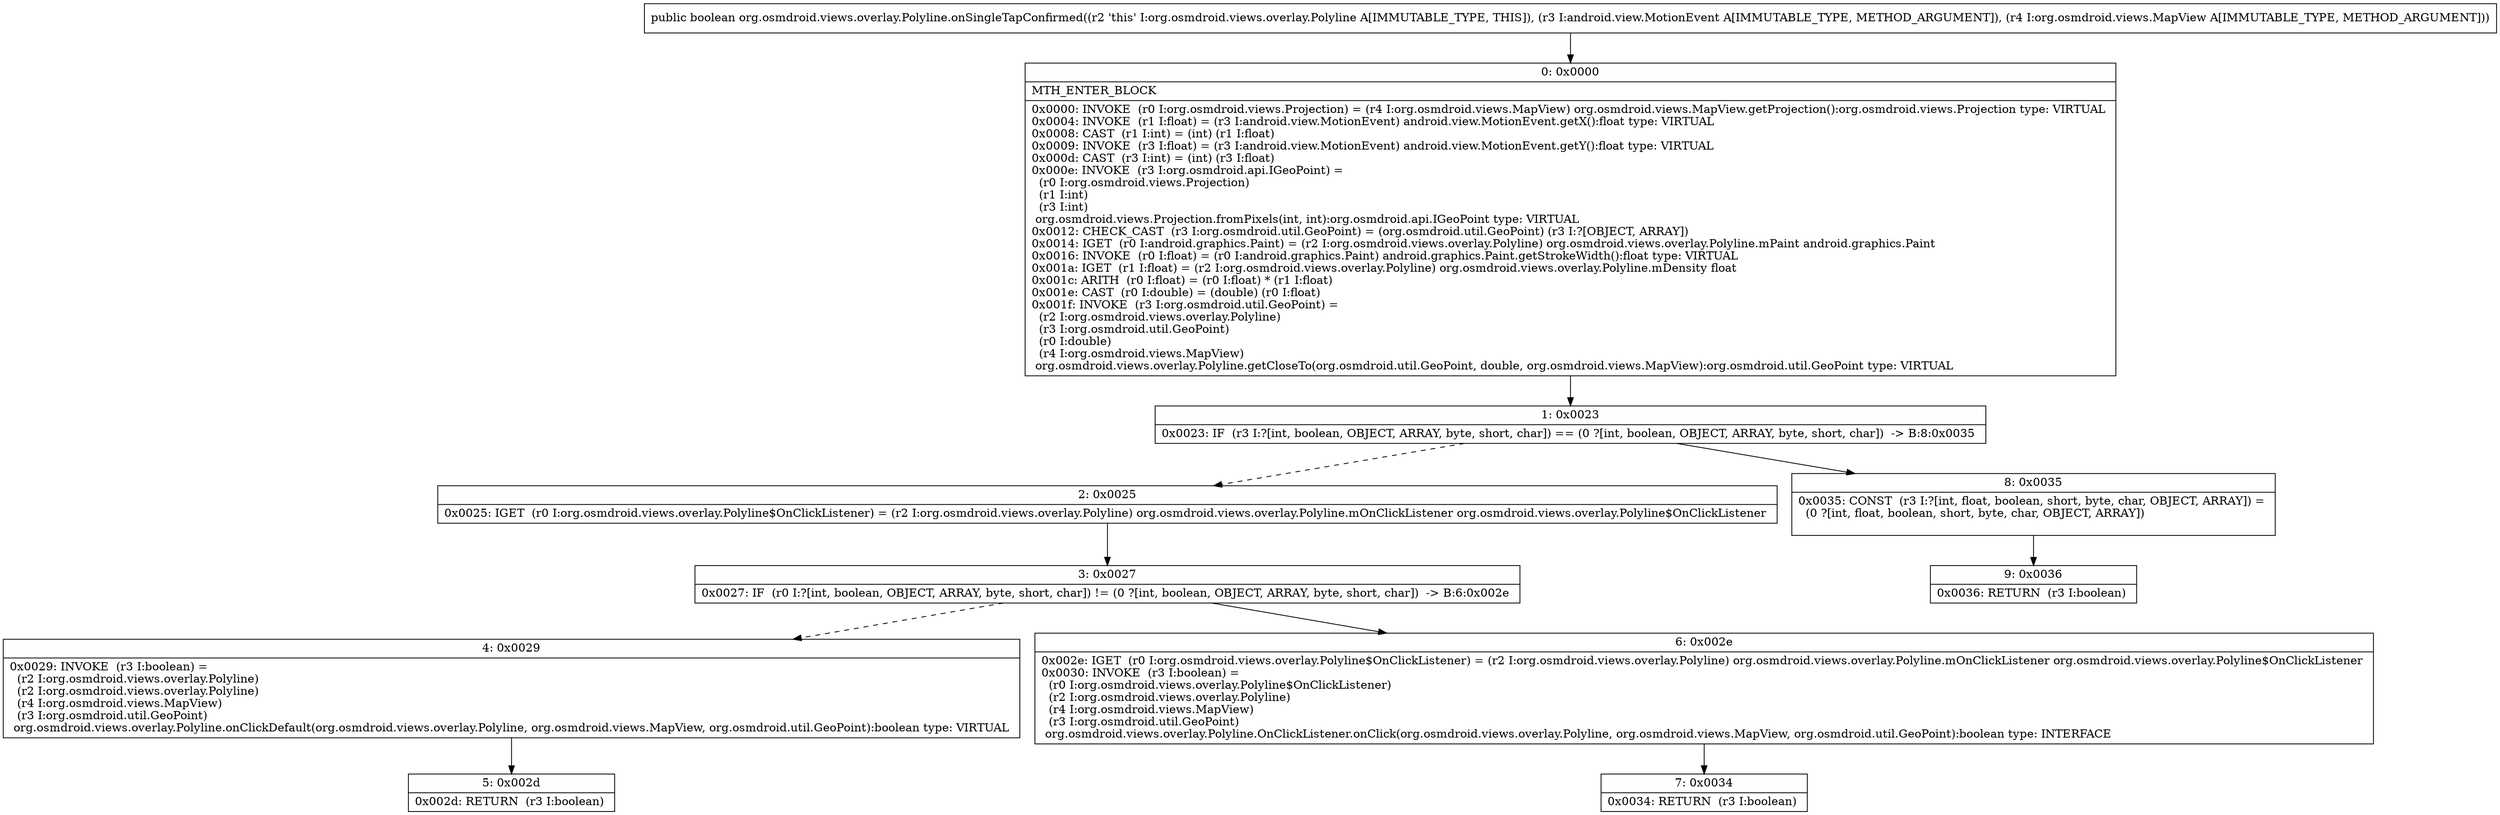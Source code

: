 digraph "CFG fororg.osmdroid.views.overlay.Polyline.onSingleTapConfirmed(Landroid\/view\/MotionEvent;Lorg\/osmdroid\/views\/MapView;)Z" {
Node_0 [shape=record,label="{0\:\ 0x0000|MTH_ENTER_BLOCK\l|0x0000: INVOKE  (r0 I:org.osmdroid.views.Projection) = (r4 I:org.osmdroid.views.MapView) org.osmdroid.views.MapView.getProjection():org.osmdroid.views.Projection type: VIRTUAL \l0x0004: INVOKE  (r1 I:float) = (r3 I:android.view.MotionEvent) android.view.MotionEvent.getX():float type: VIRTUAL \l0x0008: CAST  (r1 I:int) = (int) (r1 I:float) \l0x0009: INVOKE  (r3 I:float) = (r3 I:android.view.MotionEvent) android.view.MotionEvent.getY():float type: VIRTUAL \l0x000d: CAST  (r3 I:int) = (int) (r3 I:float) \l0x000e: INVOKE  (r3 I:org.osmdroid.api.IGeoPoint) = \l  (r0 I:org.osmdroid.views.Projection)\l  (r1 I:int)\l  (r3 I:int)\l org.osmdroid.views.Projection.fromPixels(int, int):org.osmdroid.api.IGeoPoint type: VIRTUAL \l0x0012: CHECK_CAST  (r3 I:org.osmdroid.util.GeoPoint) = (org.osmdroid.util.GeoPoint) (r3 I:?[OBJECT, ARRAY]) \l0x0014: IGET  (r0 I:android.graphics.Paint) = (r2 I:org.osmdroid.views.overlay.Polyline) org.osmdroid.views.overlay.Polyline.mPaint android.graphics.Paint \l0x0016: INVOKE  (r0 I:float) = (r0 I:android.graphics.Paint) android.graphics.Paint.getStrokeWidth():float type: VIRTUAL \l0x001a: IGET  (r1 I:float) = (r2 I:org.osmdroid.views.overlay.Polyline) org.osmdroid.views.overlay.Polyline.mDensity float \l0x001c: ARITH  (r0 I:float) = (r0 I:float) * (r1 I:float) \l0x001e: CAST  (r0 I:double) = (double) (r0 I:float) \l0x001f: INVOKE  (r3 I:org.osmdroid.util.GeoPoint) = \l  (r2 I:org.osmdroid.views.overlay.Polyline)\l  (r3 I:org.osmdroid.util.GeoPoint)\l  (r0 I:double)\l  (r4 I:org.osmdroid.views.MapView)\l org.osmdroid.views.overlay.Polyline.getCloseTo(org.osmdroid.util.GeoPoint, double, org.osmdroid.views.MapView):org.osmdroid.util.GeoPoint type: VIRTUAL \l}"];
Node_1 [shape=record,label="{1\:\ 0x0023|0x0023: IF  (r3 I:?[int, boolean, OBJECT, ARRAY, byte, short, char]) == (0 ?[int, boolean, OBJECT, ARRAY, byte, short, char])  \-\> B:8:0x0035 \l}"];
Node_2 [shape=record,label="{2\:\ 0x0025|0x0025: IGET  (r0 I:org.osmdroid.views.overlay.Polyline$OnClickListener) = (r2 I:org.osmdroid.views.overlay.Polyline) org.osmdroid.views.overlay.Polyline.mOnClickListener org.osmdroid.views.overlay.Polyline$OnClickListener \l}"];
Node_3 [shape=record,label="{3\:\ 0x0027|0x0027: IF  (r0 I:?[int, boolean, OBJECT, ARRAY, byte, short, char]) != (0 ?[int, boolean, OBJECT, ARRAY, byte, short, char])  \-\> B:6:0x002e \l}"];
Node_4 [shape=record,label="{4\:\ 0x0029|0x0029: INVOKE  (r3 I:boolean) = \l  (r2 I:org.osmdroid.views.overlay.Polyline)\l  (r2 I:org.osmdroid.views.overlay.Polyline)\l  (r4 I:org.osmdroid.views.MapView)\l  (r3 I:org.osmdroid.util.GeoPoint)\l org.osmdroid.views.overlay.Polyline.onClickDefault(org.osmdroid.views.overlay.Polyline, org.osmdroid.views.MapView, org.osmdroid.util.GeoPoint):boolean type: VIRTUAL \l}"];
Node_5 [shape=record,label="{5\:\ 0x002d|0x002d: RETURN  (r3 I:boolean) \l}"];
Node_6 [shape=record,label="{6\:\ 0x002e|0x002e: IGET  (r0 I:org.osmdroid.views.overlay.Polyline$OnClickListener) = (r2 I:org.osmdroid.views.overlay.Polyline) org.osmdroid.views.overlay.Polyline.mOnClickListener org.osmdroid.views.overlay.Polyline$OnClickListener \l0x0030: INVOKE  (r3 I:boolean) = \l  (r0 I:org.osmdroid.views.overlay.Polyline$OnClickListener)\l  (r2 I:org.osmdroid.views.overlay.Polyline)\l  (r4 I:org.osmdroid.views.MapView)\l  (r3 I:org.osmdroid.util.GeoPoint)\l org.osmdroid.views.overlay.Polyline.OnClickListener.onClick(org.osmdroid.views.overlay.Polyline, org.osmdroid.views.MapView, org.osmdroid.util.GeoPoint):boolean type: INTERFACE \l}"];
Node_7 [shape=record,label="{7\:\ 0x0034|0x0034: RETURN  (r3 I:boolean) \l}"];
Node_8 [shape=record,label="{8\:\ 0x0035|0x0035: CONST  (r3 I:?[int, float, boolean, short, byte, char, OBJECT, ARRAY]) = \l  (0 ?[int, float, boolean, short, byte, char, OBJECT, ARRAY])\l \l}"];
Node_9 [shape=record,label="{9\:\ 0x0036|0x0036: RETURN  (r3 I:boolean) \l}"];
MethodNode[shape=record,label="{public boolean org.osmdroid.views.overlay.Polyline.onSingleTapConfirmed((r2 'this' I:org.osmdroid.views.overlay.Polyline A[IMMUTABLE_TYPE, THIS]), (r3 I:android.view.MotionEvent A[IMMUTABLE_TYPE, METHOD_ARGUMENT]), (r4 I:org.osmdroid.views.MapView A[IMMUTABLE_TYPE, METHOD_ARGUMENT])) }"];
MethodNode -> Node_0;
Node_0 -> Node_1;
Node_1 -> Node_2[style=dashed];
Node_1 -> Node_8;
Node_2 -> Node_3;
Node_3 -> Node_4[style=dashed];
Node_3 -> Node_6;
Node_4 -> Node_5;
Node_6 -> Node_7;
Node_8 -> Node_9;
}

